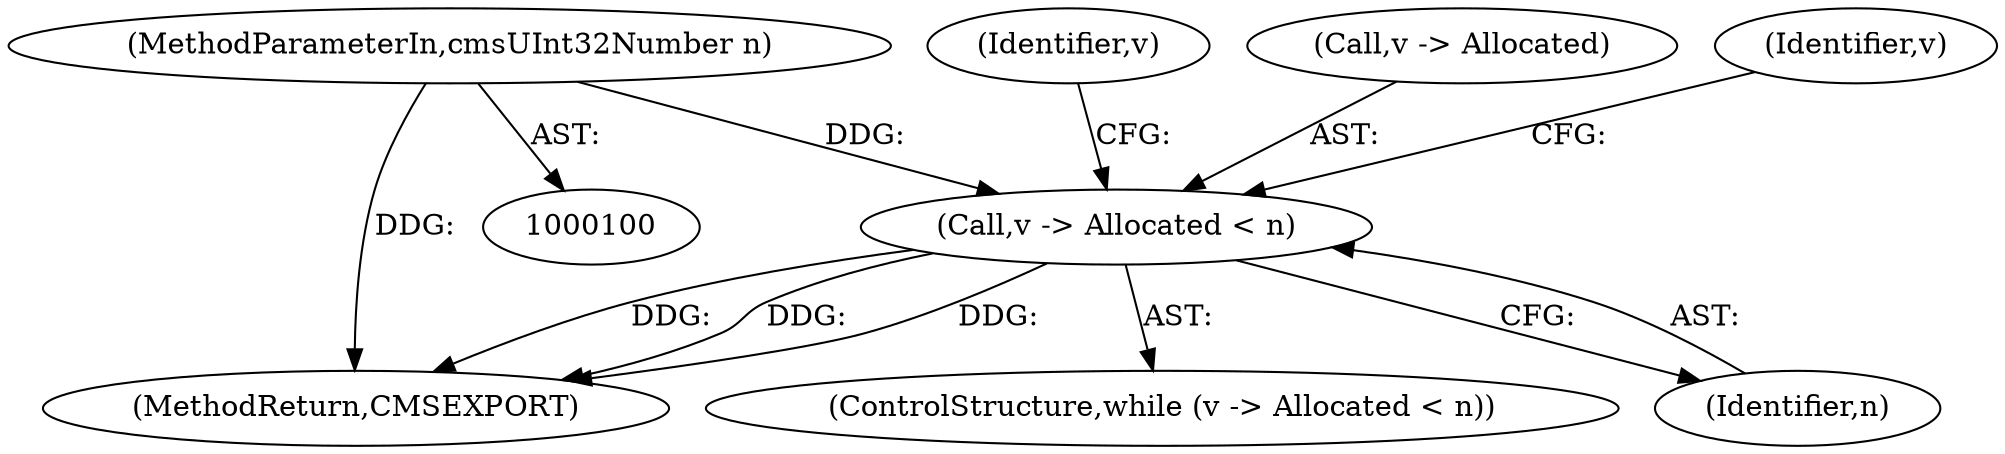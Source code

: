 digraph "0_Little-CMS_91c2db7f2559be504211b283bc3a2c631d6f06d9@pointer" {
"1000138" [label="(Call,v -> Allocated < n)"];
"1000102" [label="(MethodParameterIn,cmsUInt32Number n)"];
"1000144" [label="(Identifier,v)"];
"1000102" [label="(MethodParameterIn,cmsUInt32Number n)"];
"1000183" [label="(MethodReturn,CMSEXPORT)"];
"1000139" [label="(Call,v -> Allocated)"];
"1000137" [label="(ControlStructure,while (v -> Allocated < n))"];
"1000138" [label="(Call,v -> Allocated < n)"];
"1000147" [label="(Identifier,v)"];
"1000142" [label="(Identifier,n)"];
"1000138" -> "1000137"  [label="AST: "];
"1000138" -> "1000142"  [label="CFG: "];
"1000139" -> "1000138"  [label="AST: "];
"1000142" -> "1000138"  [label="AST: "];
"1000144" -> "1000138"  [label="CFG: "];
"1000147" -> "1000138"  [label="CFG: "];
"1000138" -> "1000183"  [label="DDG: "];
"1000138" -> "1000183"  [label="DDG: "];
"1000138" -> "1000183"  [label="DDG: "];
"1000102" -> "1000138"  [label="DDG: "];
"1000102" -> "1000100"  [label="AST: "];
"1000102" -> "1000183"  [label="DDG: "];
}
